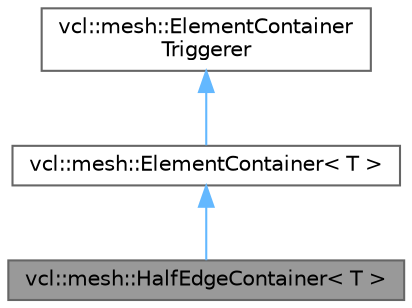 digraph "vcl::mesh::HalfEdgeContainer&lt; T &gt;"
{
 // LATEX_PDF_SIZE
  bgcolor="transparent";
  edge [fontname=Helvetica,fontsize=10,labelfontname=Helvetica,labelfontsize=10];
  node [fontname=Helvetica,fontsize=10,shape=box,height=0.2,width=0.4];
  Node1 [label="vcl::mesh::HalfEdgeContainer\< T \>",height=0.2,width=0.4,color="gray40", fillcolor="grey60", style="filled", fontcolor="black",tooltip=" "];
  Node2 -> Node1 [dir="back",color="steelblue1",style="solid"];
  Node2 [label="vcl::mesh::ElementContainer\< T \>",height=0.2,width=0.4,color="gray40", fillcolor="white", style="filled",URL="$classvcl_1_1mesh_1_1ElementContainer.html",tooltip=" "];
  Node3 -> Node2 [dir="back",color="steelblue1",style="solid"];
  Node3 [label="vcl::mesh::ElementContainer\lTriggerer",height=0.2,width=0.4,color="gray40", fillcolor="white", style="filled",URL="$classvcl_1_1mesh_1_1ElementContainerTriggerer.html",tooltip=" "];
}
